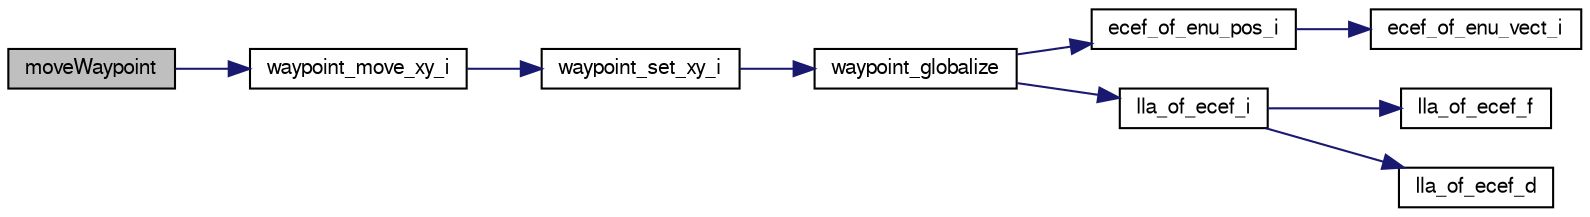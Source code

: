 digraph "moveWaypoint"
{
  edge [fontname="FreeSans",fontsize="10",labelfontname="FreeSans",labelfontsize="10"];
  node [fontname="FreeSans",fontsize="10",shape=record];
  rankdir="LR";
  Node1 [label="moveWaypoint",height=0.2,width=0.4,color="black", fillcolor="grey75", style="filled", fontcolor="black"];
  Node1 -> Node2 [color="midnightblue",fontsize="10",style="solid",fontname="FreeSans"];
  Node2 [label="waypoint_move_xy_i",height=0.2,width=0.4,color="black", fillcolor="white", style="filled",URL="$nav_2waypoints_8c.html#a41c11ce8ceec9d5d0e4062c7040afcb5"];
  Node2 -> Node3 [color="midnightblue",fontsize="10",style="solid",fontname="FreeSans"];
  Node3 [label="waypoint_set_xy_i",height=0.2,width=0.4,color="black", fillcolor="white", style="filled",URL="$nav_2waypoints_8c.html#a6458406c3ff4259882fa0b93991f3c1e",tooltip="Set only local XY coordinates of waypoint without update altitude. "];
  Node3 -> Node4 [color="midnightblue",fontsize="10",style="solid",fontname="FreeSans"];
  Node4 [label="waypoint_globalize",height=0.2,width=0.4,color="black", fillcolor="white", style="filled",URL="$nav_2waypoints_8c.html#a10acece8582506367e9e9df3694bf31b",tooltip="update global LLA coordinates from its ENU coordinates "];
  Node4 -> Node5 [color="midnightblue",fontsize="10",style="solid",fontname="FreeSans"];
  Node5 [label="ecef_of_enu_pos_i",height=0.2,width=0.4,color="black", fillcolor="white", style="filled",URL="$group__math__geodetic__int.html#gaaeff7441301129ca712e828b9b4f474e",tooltip="Convert a local ENU position to ECEF. "];
  Node5 -> Node6 [color="midnightblue",fontsize="10",style="solid",fontname="FreeSans"];
  Node6 [label="ecef_of_enu_vect_i",height=0.2,width=0.4,color="black", fillcolor="white", style="filled",URL="$group__math__geodetic__int.html#gaabe6e63048c95afdffdd4a581dc5f2b8",tooltip="Rotate a vector from ENU to ECEF. "];
  Node4 -> Node7 [color="midnightblue",fontsize="10",style="solid",fontname="FreeSans"];
  Node7 [label="lla_of_ecef_i",height=0.2,width=0.4,color="black", fillcolor="white", style="filled",URL="$group__math__geodetic__int.html#gaea47a32071c2427f895fcb1df32c4e23",tooltip="Convert a ECEF to LLA. "];
  Node7 -> Node8 [color="midnightblue",fontsize="10",style="solid",fontname="FreeSans"];
  Node8 [label="lla_of_ecef_f",height=0.2,width=0.4,color="black", fillcolor="white", style="filled",URL="$pprz__geodetic__float_8c.html#adecd186d51b41b09f0cad928c0d2f68e"];
  Node7 -> Node9 [color="midnightblue",fontsize="10",style="solid",fontname="FreeSans"];
  Node9 [label="lla_of_ecef_d",height=0.2,width=0.4,color="black", fillcolor="white", style="filled",URL="$group__math__geodetic__double.html#ga9d3464ccabcd97db9fb4e1c7d25dfe16"];
}
